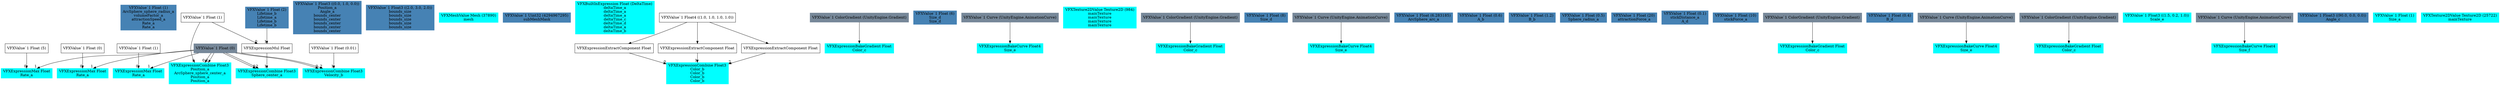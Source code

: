 digraph G {
node0 [shape="box" color="steelblue" style="filled" label="VFXValue`1 Float (1)
ArcSphere_sphere_radius_a
volumeFactor_a
attractionSpeed_a
Rate_a
Rate_a"]
node1 [shape="box" color="cyan" style="filled" label="VFXExpressionMax Float
Rate_a"]
node2 [shape="box" label="VFXValue`1 Float (5)"]
node3 [shape="box" color="lightslategray" style="filled" label="VFXValue`1 Float (0)"]
node4 [shape="box" color="cyan" style="filled" label="VFXExpressionMax Float
Rate_a"]
node5 [shape="box" label="VFXValue`1 Float (0)"]
node6 [shape="box" color="cyan" style="filled" label="VFXExpressionMax Float
Rate_a"]
node7 [shape="box" label="VFXValue`1 Float (1)"]
node8 [shape="box" color="steelblue" style="filled" label="VFXValue`1 Float3 ((0.0, 1.0, 0.0))
Position_a
Angle_a
bounds_center
bounds_center
bounds_center
bounds_center
bounds_center"]
node9 [shape="box" color="steelblue" style="filled" label="VFXValue`1 Float3 ((2.0, 3.0, 2.0))
bounds_size
bounds_size
bounds_size
bounds_size
bounds_size"]
node10 [shape="box" color="cyan" style="filled" label="VFXMeshValue Mesh (37890)
mesh"]
node11 [shape="box" color="steelblue" style="filled" label="VFXValue`1 Uint32 (4294967295)
subMeshMask"]
node12 [shape="box" color="cyan" style="filled" label="VFXExpressionCombine Float3
Position_a
ArcSphere_sphere_center_a
Position_a
Position_a"]
node13 [shape="box" label="VFXValue`1 Float (1)"]
node14 [shape="box" color="steelblue" style="filled" label="VFXValue`1 Float (2)
Lifetime_b
Lifetime_a
Lifetime_b
Lifetime_b"]
node15 [shape="box" color="cyan" style="filled" label="VFXBuiltInExpression Float (DeltaTime)
deltaTime_a
deltaTime_a
deltaTime_a
deltaTime_c
deltaTime_d
deltaTime_a
deltaTime_b"]
node16 [shape="box" color="cyan" style="filled" label="VFXExpressionCombine Float3
Color_b
Color_b
Color_b
Color_b"]
node17 [shape="box" label="VFXExpressionExtractComponent Float"]
node18 [shape="box" label="VFXValue`1 Float4 ((1.0, 1.0, 1.0, 1.0))"]
node19 [shape="box" label="VFXExpressionExtractComponent Float"]
node20 [shape="box" label="VFXExpressionExtractComponent Float"]
node21 [shape="box" color="cyan" style="filled" label="VFXExpressionBakeGradient Float
Color_c"]
node22 [shape="box" color="lightslategray" style="filled" label="VFXValue`1 ColorGradient (UnityEngine.Gradient)"]
node23 [shape="box" color="steelblue" style="filled" label="VFXValue`1 Float (6)
Size_d
Size_d"]
node24 [shape="box" color="cyan" style="filled" label="VFXExpressionBakeCurve Float4
Size_e"]
node25 [shape="box" color="lightslategray" style="filled" label="VFXValue`1 Curve (UnityEngine.AnimationCurve)"]
node26 [shape="box" color="cyan" style="filled" label="VFXTexture2DValue Texture2D (984)
mainTexture
mainTexture
mainTexture
mainTexture"]
node27 [shape="box" color="cyan" style="filled" label="VFXExpressionBakeGradient Float
Color_c"]
node28 [shape="box" color="lightslategray" style="filled" label="VFXValue`1 ColorGradient (UnityEngine.Gradient)"]
node29 [shape="box" color="steelblue" style="filled" label="VFXValue`1 Float (8)
Size_d"]
node30 [shape="box" color="cyan" style="filled" label="VFXExpressionBakeCurve Float4
Size_e"]
node31 [shape="box" color="lightslategray" style="filled" label="VFXValue`1 Curve (UnityEngine.AnimationCurve)"]
node32 [shape="box" color="steelblue" style="filled" label="VFXValue`1 Float (6.283185)
ArcSphere_arc_a"]
node33 [shape="box" color="steelblue" style="filled" label="VFXValue`1 Float (0.6)
A_b"]
node34 [shape="box" color="steelblue" style="filled" label="VFXValue`1 Float (1.2)
B_b"]
node35 [shape="box" color="cyan" style="filled" label="VFXExpressionCombine Float3
Sphere_center_a"]
node36 [shape="box" label="VFXExpressionMul Float"]
node37 [shape="box" color="steelblue" style="filled" label="VFXValue`1 Float (0.5)
Sphere_radius_a"]
node38 [shape="box" color="steelblue" style="filled" label="VFXValue`1 Float (20)
attractionForce_a"]
node39 [shape="box" color="steelblue" style="filled" label="VFXValue`1 Float (0.1)
stickDistance_a
A_d"]
node40 [shape="box" color="steelblue" style="filled" label="VFXValue`1 Float (10)
stickForce_a"]
node41 [shape="box" color="cyan" style="filled" label="VFXExpressionCombine Float3
Velocity_b"]
node42 [shape="box" label="VFXValue`1 Float (0.01)"]
node43 [shape="box" color="cyan" style="filled" label="VFXExpressionBakeGradient Float
Color_c"]
node44 [shape="box" color="lightslategray" style="filled" label="VFXValue`1 ColorGradient (UnityEngine.Gradient)"]
node45 [shape="box" color="steelblue" style="filled" label="VFXValue`1 Float (0.4)
B_d"]
node46 [shape="box" color="cyan" style="filled" label="VFXExpressionBakeCurve Float4
Size_e"]
node47 [shape="box" color="lightslategray" style="filled" label="VFXValue`1 Curve (UnityEngine.AnimationCurve)"]
node48 [shape="box" color="cyan" style="filled" label="VFXExpressionBakeGradient Float
Color_c"]
node49 [shape="box" color="lightslategray" style="filled" label="VFXValue`1 ColorGradient (UnityEngine.Gradient)"]
node50 [shape="box" color="cyan" style="filled" label="VFXValue`1 Float3 ((1.5, 0.2, 1.0))
Scale_e"]
node51 [shape="box" color="cyan" style="filled" label="VFXExpressionBakeCurve Float4
Size_f"]
node52 [shape="box" color="lightslategray" style="filled" label="VFXValue`1 Curve (UnityEngine.AnimationCurve)"]
node53 [shape="box" color="steelblue" style="filled" label="VFXValue`1 Float3 ((90.0, 0.0, 0.0))
Angle_c"]
node54 [shape="box" color="cyan" style="filled" label="VFXValue`1 Float (1)
Size_a"]
node55 [shape="box" color="cyan" style="filled" label="VFXTexture2DValue Texture2D (25722)
mainTexture"]
node2 -> node1 [headlabel="0"]
node3 -> node1 [headlabel="1"]
node5 -> node4 [headlabel="0"]
node3 -> node4 [headlabel="1"]
node7 -> node6 [headlabel="0"]
node3 -> node6 [headlabel="1"]
node3 -> node12 [headlabel="0"]
node13 -> node12 [headlabel="1"]
node3 -> node12 [headlabel="2"]
node17 -> node16 [headlabel="0"]
node19 -> node16 [headlabel="1"]
node20 -> node16 [headlabel="2"]
node18 -> node17 
node18 -> node19 
node18 -> node20 
node22 -> node21 
node25 -> node24 
node28 -> node27 
node31 -> node30 
node3 -> node35 [headlabel="0"]
node36 -> node35 [headlabel="1"]
node3 -> node35 [headlabel="2"]
node13 -> node36 [headlabel="0"]
node14 -> node36 [headlabel="1"]
node3 -> node41 [headlabel="0"]
node42 -> node41 [headlabel="1"]
node3 -> node41 [headlabel="2"]
node44 -> node43 
node47 -> node46 
node49 -> node48 
node52 -> node51 
}
